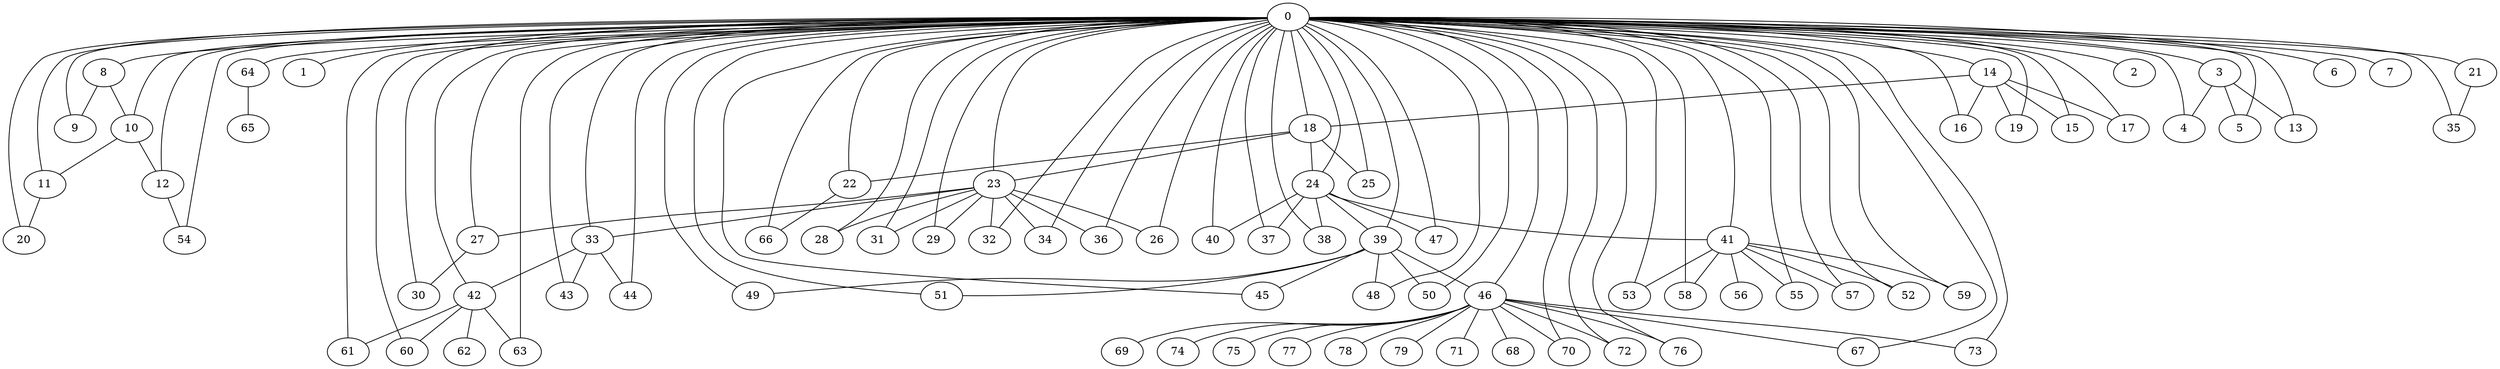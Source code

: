 graph G {
   8 -- 9
   8 -- 10
   64 -- 65
   0 -- 9
   0 -- 1
   0 -- 66
   0 -- 2
   0 -- 3
   0 -- 4
   0 -- 5
   0 -- 70
   0 -- 6
   0 -- 7
   0 -- 72
   0 -- 8
   0 -- 10
   0 -- 11
   0 -- 12
   0 -- 13
   0 -- 14
   0 -- 16
   0 -- 19
   0 -- 15
   0 -- 20
   0 -- 21
   0 -- 17
   0 -- 18
   0 -- 22
   0 -- 23
   0 -- 25
   0 -- 28
   0 -- 27
   0 -- 31
   0 -- 30
   0 -- 29
   0 -- 32
   0 -- 34
   0 -- 24
   0 -- 36
   0 -- 40
   0 -- 37
   0 -- 26
   0 -- 33
   0 -- 38
   0 -- 35
   0 -- 39
   0 -- 43
   0 -- 49
   0 -- 51
   0 -- 41
   0 -- 45
   0 -- 47
   0 -- 54
   0 -- 48
   0 -- 50
   0 -- 42
   0 -- 44
   0 -- 61
   0 -- 64
   0 -- 53
   0 -- 60
   0 -- 58
   0 -- 63
   0 -- 55
   0 -- 46
   0 -- 57
   0 -- 52
   0 -- 59
   0 -- 76
   0 -- 67
   0 -- 73
   3 -- 4
   3 -- 13
   3 -- 5
   10 -- 11
   10 -- 12
   11 -- 20
   12 -- 54
   14 -- 16
   14 -- 15
   14 -- 17
   14 -- 18
   14 -- 19
   18 -- 22
   18 -- 24
   18 -- 23
   18 -- 25
   21 -- 35
   22 -- 66
   23 -- 26
   23 -- 32
   23 -- 27
   23 -- 28
   23 -- 29
   23 -- 31
   23 -- 33
   23 -- 34
   23 -- 36
   24 -- 40
   24 -- 37
   24 -- 38
   24 -- 47
   24 -- 39
   24 -- 41
   27 -- 30
   33 -- 42
   33 -- 43
   33 -- 44
   39 -- 48
   39 -- 45
   39 -- 46
   39 -- 49
   39 -- 50
   39 -- 51
   41 -- 56
   41 -- 52
   41 -- 53
   41 -- 55
   41 -- 57
   41 -- 58
   41 -- 59
   42 -- 60
   42 -- 61
   42 -- 62
   42 -- 63
   46 -- 71
   46 -- 72
   46 -- 67
   46 -- 68
   46 -- 69
   46 -- 70
   46 -- 73
   46 -- 74
   46 -- 75
   46 -- 76
   46 -- 77
   46 -- 78
   46 -- 79
}
